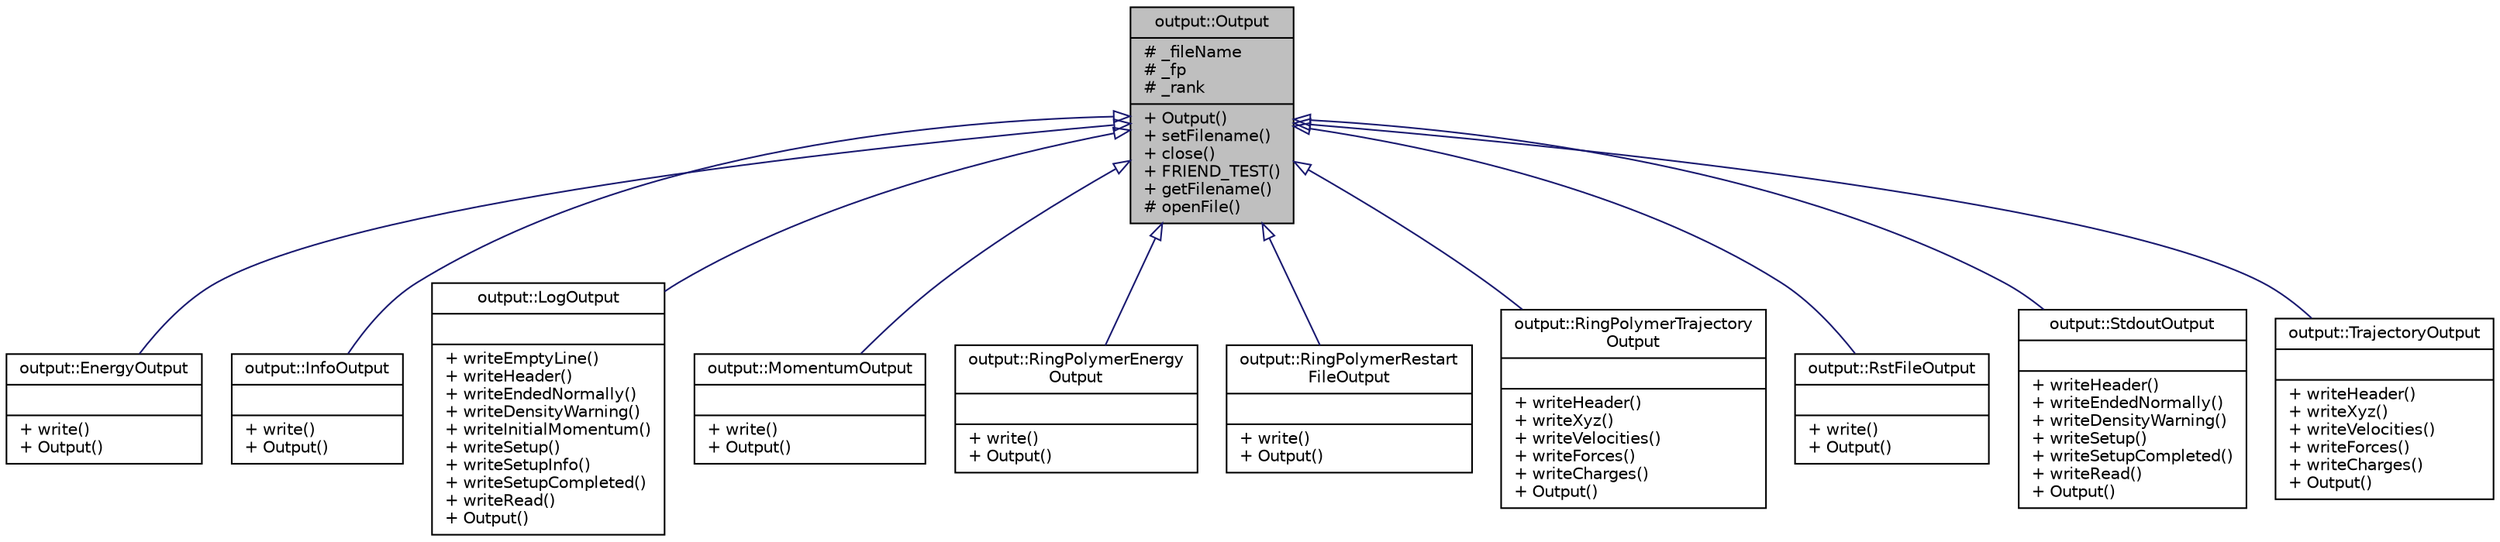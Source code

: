 digraph "output::Output"
{
 // LATEX_PDF_SIZE
  edge [fontname="Helvetica",fontsize="10",labelfontname="Helvetica",labelfontsize="10"];
  node [fontname="Helvetica",fontsize="10",shape=record];
  Node1 [label="{output::Output\n|# _fileName\l# _fp\l# _rank\l|+ Output()\l+ setFilename()\l+ close()\l+ FRIEND_TEST()\l+ getFilename()\l# openFile()\l}",height=0.2,width=0.4,color="black", fillcolor="grey75", style="filled", fontcolor="black",tooltip="Base class for output files."];
  Node1 -> Node2 [dir="back",color="midnightblue",fontsize="10",style="solid",arrowtail="onormal",fontname="Helvetica"];
  Node2 [label="{output::EnergyOutput\n||+ write()\l+ Output()\l}",height=0.2,width=0.4,color="black", fillcolor="white", style="filled",URL="$classoutput_1_1EnergyOutput.html",tooltip="Output file for energy, temperature and pressure."];
  Node1 -> Node3 [dir="back",color="midnightblue",fontsize="10",style="solid",arrowtail="onormal",fontname="Helvetica"];
  Node3 [label="{output::InfoOutput\n||+ write()\l+ Output()\l}",height=0.2,width=0.4,color="black", fillcolor="white", style="filled",URL="$classoutput_1_1InfoOutput.html",tooltip="Output file for info file."];
  Node1 -> Node4 [dir="back",color="midnightblue",fontsize="10",style="solid",arrowtail="onormal",fontname="Helvetica"];
  Node4 [label="{output::LogOutput\n||+ writeEmptyLine()\l+ writeHeader()\l+ writeEndedNormally()\l+ writeDensityWarning()\l+ writeInitialMomentum()\l+ writeSetup()\l+ writeSetupInfo()\l+ writeSetupCompleted()\l+ writeRead()\l+ Output()\l}",height=0.2,width=0.4,color="black", fillcolor="white", style="filled",URL="$classoutput_1_1LogOutput.html",tooltip="Output file for log file."];
  Node1 -> Node5 [dir="back",color="midnightblue",fontsize="10",style="solid",arrowtail="onormal",fontname="Helvetica"];
  Node5 [label="{output::MomentumOutput\n||+ write()\l+ Output()\l}",height=0.2,width=0.4,color="black", fillcolor="white", style="filled",URL="$classoutput_1_1MomentumOutput.html",tooltip="Output file for momentum and angular momentum vectors."];
  Node1 -> Node6 [dir="back",color="midnightblue",fontsize="10",style="solid",arrowtail="onormal",fontname="Helvetica"];
  Node6 [label="{output::RingPolymerEnergy\lOutput\n||+ write()\l+ Output()\l}",height=0.2,width=0.4,color="black", fillcolor="white", style="filled",URL="$classoutput_1_1RingPolymerEnergyOutput.html",tooltip="Output file for spring energies."];
  Node1 -> Node7 [dir="back",color="midnightblue",fontsize="10",style="solid",arrowtail="onormal",fontname="Helvetica"];
  Node7 [label="{output::RingPolymerRestart\lFileOutput\n||+ write()\l+ Output()\l}",height=0.2,width=0.4,color="black", fillcolor="white", style="filled",URL="$classoutput_1_1RingPolymerRestartFileOutput.html",tooltip="Output file for restart file."];
  Node1 -> Node8 [dir="back",color="midnightblue",fontsize="10",style="solid",arrowtail="onormal",fontname="Helvetica"];
  Node8 [label="{output::RingPolymerTrajectory\lOutput\n||+ writeHeader()\l+ writeXyz()\l+ writeVelocities()\l+ writeForces()\l+ writeCharges()\l+ Output()\l}",height=0.2,width=0.4,color="black", fillcolor="white", style="filled",URL="$classoutput_1_1RingPolymerTrajectoryOutput.html",tooltip="Output for xyz, vel, force, charges files for all ring polymer beads."];
  Node1 -> Node9 [dir="back",color="midnightblue",fontsize="10",style="solid",arrowtail="onormal",fontname="Helvetica"];
  Node9 [label="{output::RstFileOutput\n||+ write()\l+ Output()\l}",height=0.2,width=0.4,color="black", fillcolor="white", style="filled",URL="$classoutput_1_1RstFileOutput.html",tooltip="Output file for restart file."];
  Node1 -> Node10 [dir="back",color="midnightblue",fontsize="10",style="solid",arrowtail="onormal",fontname="Helvetica"];
  Node10 [label="{output::StdoutOutput\n||+ writeHeader()\l+ writeEndedNormally()\l+ writeDensityWarning()\l+ writeSetup()\l+ writeSetupCompleted()\l+ writeRead()\l+ Output()\l}",height=0.2,width=0.4,color="black", fillcolor="white", style="filled",URL="$classoutput_1_1StdoutOutput.html",tooltip="Output file for stdout."];
  Node1 -> Node11 [dir="back",color="midnightblue",fontsize="10",style="solid",arrowtail="onormal",fontname="Helvetica"];
  Node11 [label="{output::TrajectoryOutput\n||+ writeHeader()\l+ writeXyz()\l+ writeVelocities()\l+ writeForces()\l+ writeCharges()\l+ Output()\l}",height=0.2,width=0.4,color="black", fillcolor="white", style="filled",URL="$classoutput_1_1TrajectoryOutput.html",tooltip="Output for xyz, vel, force, charges files."];
}

